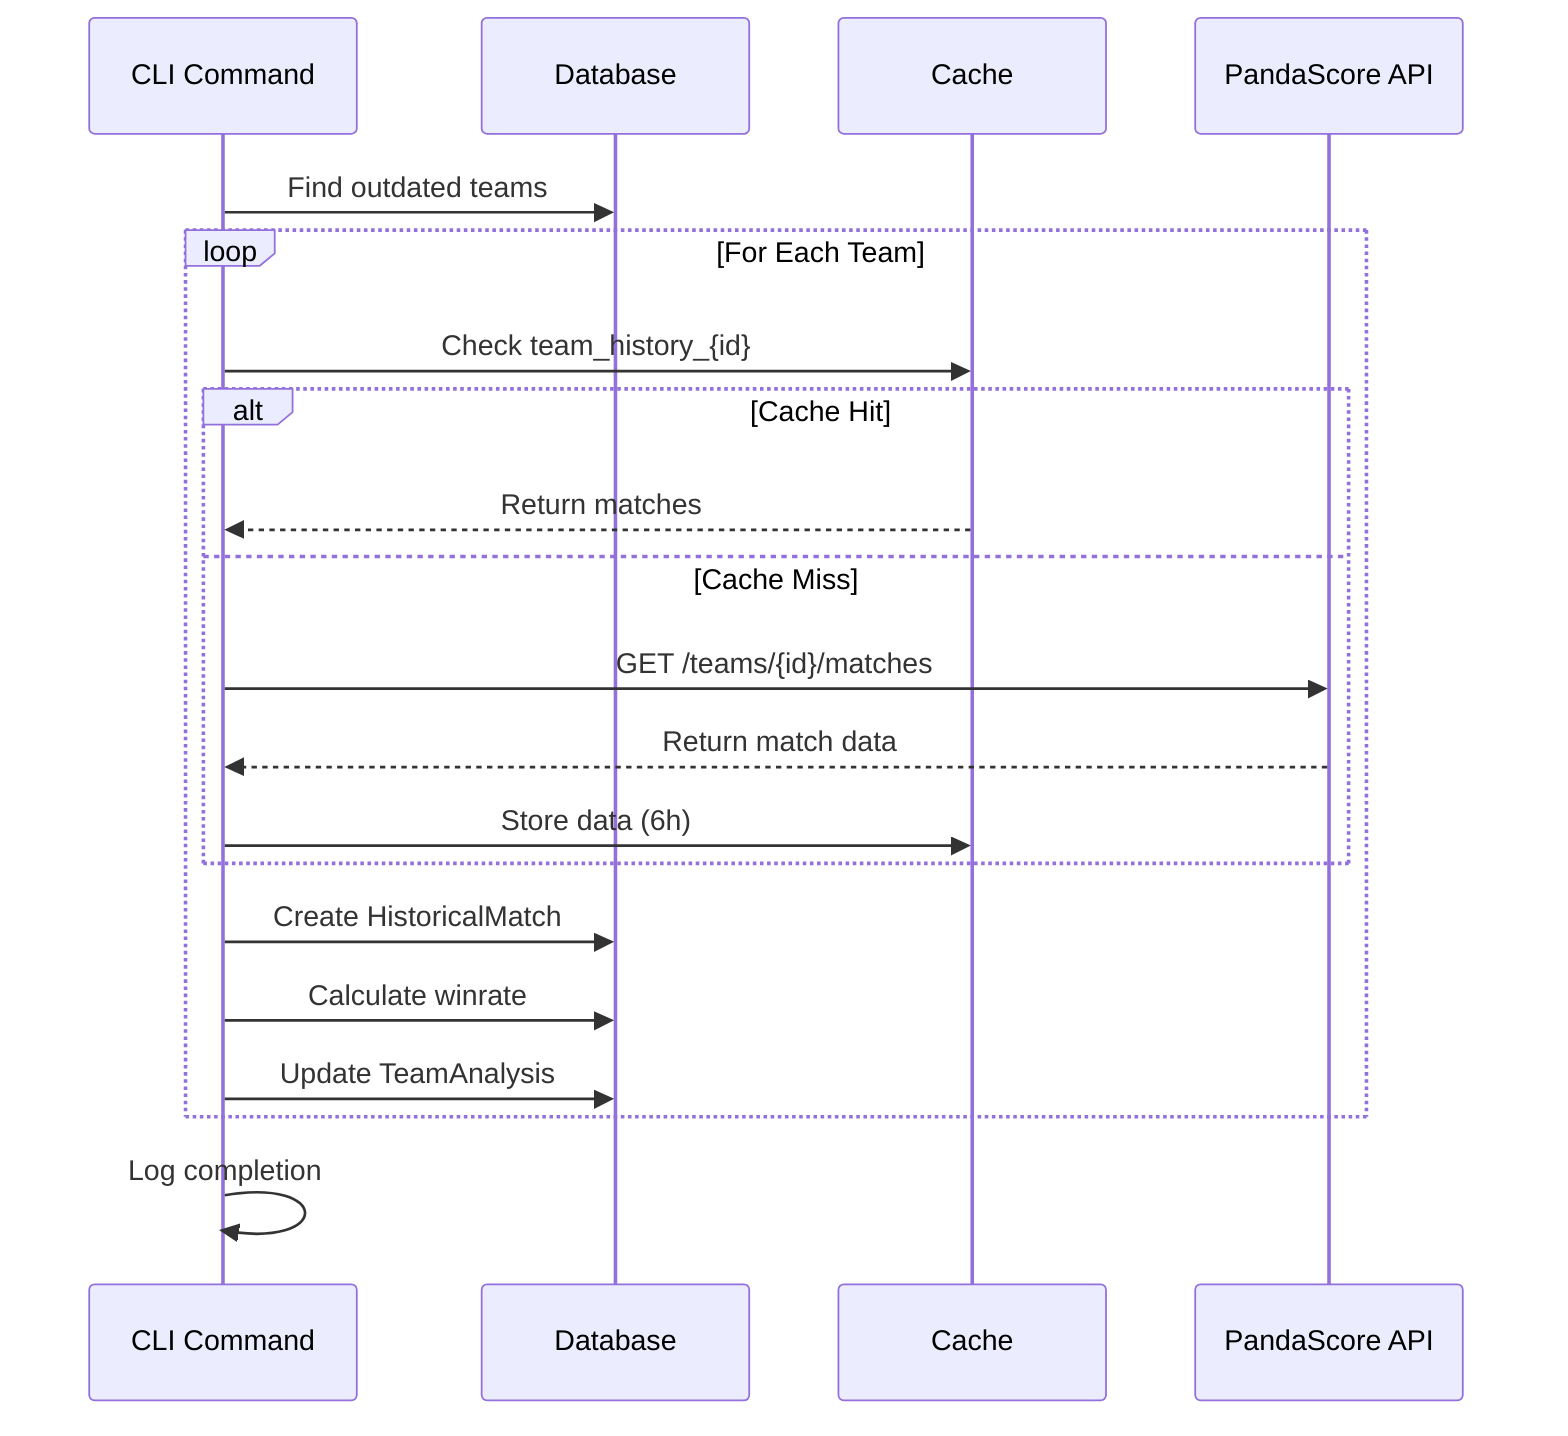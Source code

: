 sequenceDiagram
    participant CLI as CLI Command
    participant DB as Database
    participant Cache
    participant API as PandaScore API
    
    CLI->>DB: Find outdated teams
    loop For Each Team
        CLI->>Cache: Check team_history_{id}
        alt Cache Hit
            Cache-->>CLI: Return matches
        else Cache Miss
            CLI->>API: GET /teams/{id}/matches
            API-->>CLI: Return match data
            CLI->>Cache: Store data (6h)
        end
        
        CLI->>DB: Create HistoricalMatch
        CLI->>DB: Calculate winrate
        CLI->>DB: Update TeamAnalysis
    end
    CLI->>CLI: Log completion